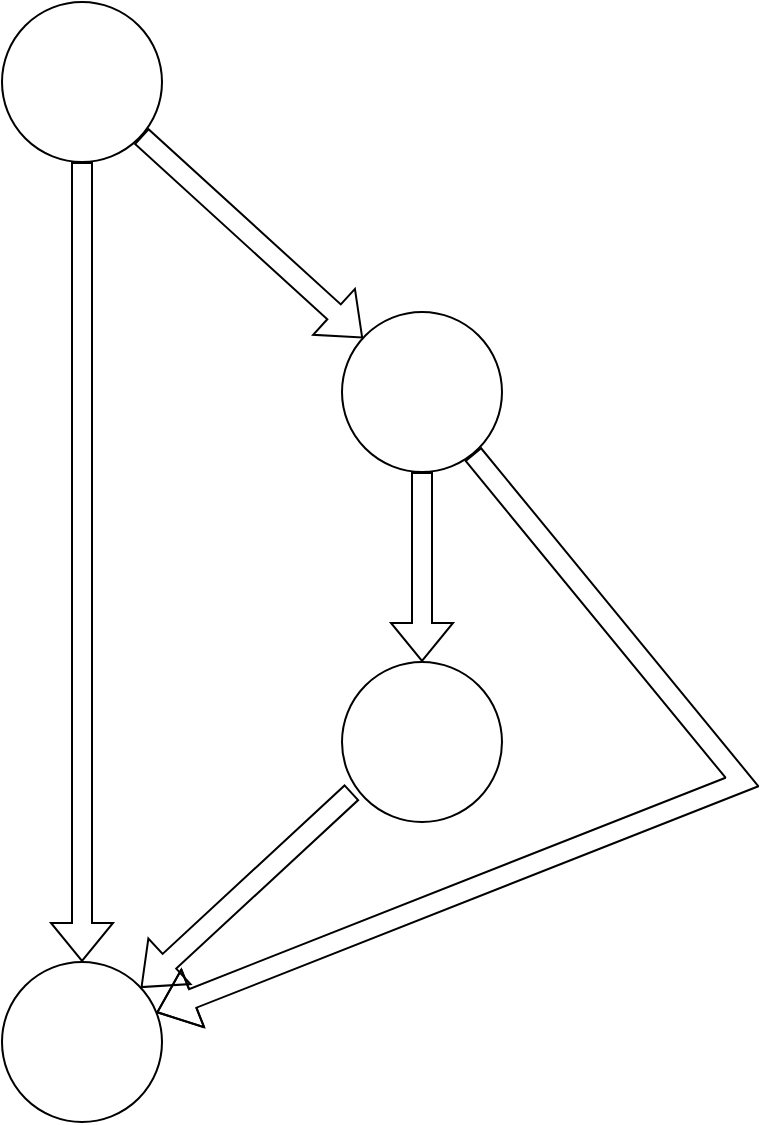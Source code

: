 <mxfile version="21.8.2" type="device">
  <diagram name="Página-1" id="A5byljAF4gIBBFzxNZuJ">
    <mxGraphModel dx="1434" dy="844" grid="1" gridSize="10" guides="1" tooltips="1" connect="1" arrows="1" fold="1" page="1" pageScale="1" pageWidth="827" pageHeight="1169" math="0" shadow="0">
      <root>
        <mxCell id="0" />
        <mxCell id="1" parent="0" />
        <mxCell id="B2-OJPn5XKvoqbjlG_Sg-1" value="" style="ellipse;whiteSpace=wrap;html=1;aspect=fixed;" vertex="1" parent="1">
          <mxGeometry x="370" y="390" width="80" height="80" as="geometry" />
        </mxCell>
        <mxCell id="B2-OJPn5XKvoqbjlG_Sg-2" value="" style="ellipse;whiteSpace=wrap;html=1;aspect=fixed;" vertex="1" parent="1">
          <mxGeometry x="540" y="720" width="80" height="80" as="geometry" />
        </mxCell>
        <mxCell id="B2-OJPn5XKvoqbjlG_Sg-3" value="" style="ellipse;whiteSpace=wrap;html=1;aspect=fixed;" vertex="1" parent="1">
          <mxGeometry x="370" y="870" width="80" height="80" as="geometry" />
        </mxCell>
        <mxCell id="B2-OJPn5XKvoqbjlG_Sg-4" value="" style="ellipse;whiteSpace=wrap;html=1;aspect=fixed;" vertex="1" parent="1">
          <mxGeometry x="540" y="545" width="80" height="80" as="geometry" />
        </mxCell>
        <mxCell id="B2-OJPn5XKvoqbjlG_Sg-8" value="" style="shape=flexArrow;endArrow=classic;html=1;rounded=0;" edge="1" parent="1" source="B2-OJPn5XKvoqbjlG_Sg-4" target="B2-OJPn5XKvoqbjlG_Sg-3">
          <mxGeometry width="50" height="50" relative="1" as="geometry">
            <mxPoint x="710" y="690" as="sourcePoint" />
            <mxPoint x="440" y="610" as="targetPoint" />
            <Array as="points">
              <mxPoint x="740" y="780" />
            </Array>
          </mxGeometry>
        </mxCell>
        <mxCell id="B2-OJPn5XKvoqbjlG_Sg-9" value="" style="shape=flexArrow;endArrow=classic;html=1;rounded=0;" edge="1" parent="1" source="B2-OJPn5XKvoqbjlG_Sg-1" target="B2-OJPn5XKvoqbjlG_Sg-3">
          <mxGeometry width="50" height="50" relative="1" as="geometry">
            <mxPoint x="390" y="660" as="sourcePoint" />
            <mxPoint x="440" y="610" as="targetPoint" />
          </mxGeometry>
        </mxCell>
        <mxCell id="B2-OJPn5XKvoqbjlG_Sg-10" value="" style="shape=flexArrow;endArrow=classic;html=1;rounded=0;exitX=0.063;exitY=0.813;exitDx=0;exitDy=0;exitPerimeter=0;" edge="1" parent="1" source="B2-OJPn5XKvoqbjlG_Sg-2" target="B2-OJPn5XKvoqbjlG_Sg-3">
          <mxGeometry width="50" height="50" relative="1" as="geometry">
            <mxPoint x="390" y="660" as="sourcePoint" />
            <mxPoint x="440" y="610" as="targetPoint" />
          </mxGeometry>
        </mxCell>
        <mxCell id="B2-OJPn5XKvoqbjlG_Sg-11" value="" style="shape=flexArrow;endArrow=classic;html=1;rounded=0;" edge="1" parent="1" source="B2-OJPn5XKvoqbjlG_Sg-1" target="B2-OJPn5XKvoqbjlG_Sg-4">
          <mxGeometry width="50" height="50" relative="1" as="geometry">
            <mxPoint x="390" y="660" as="sourcePoint" />
            <mxPoint x="440" y="610" as="targetPoint" />
          </mxGeometry>
        </mxCell>
        <mxCell id="B2-OJPn5XKvoqbjlG_Sg-13" value="" style="shape=flexArrow;endArrow=classic;html=1;rounded=0;" edge="1" parent="1" source="B2-OJPn5XKvoqbjlG_Sg-4" target="B2-OJPn5XKvoqbjlG_Sg-2">
          <mxGeometry width="50" height="50" relative="1" as="geometry">
            <mxPoint x="390" y="660" as="sourcePoint" />
            <mxPoint x="440" y="610" as="targetPoint" />
          </mxGeometry>
        </mxCell>
      </root>
    </mxGraphModel>
  </diagram>
</mxfile>
